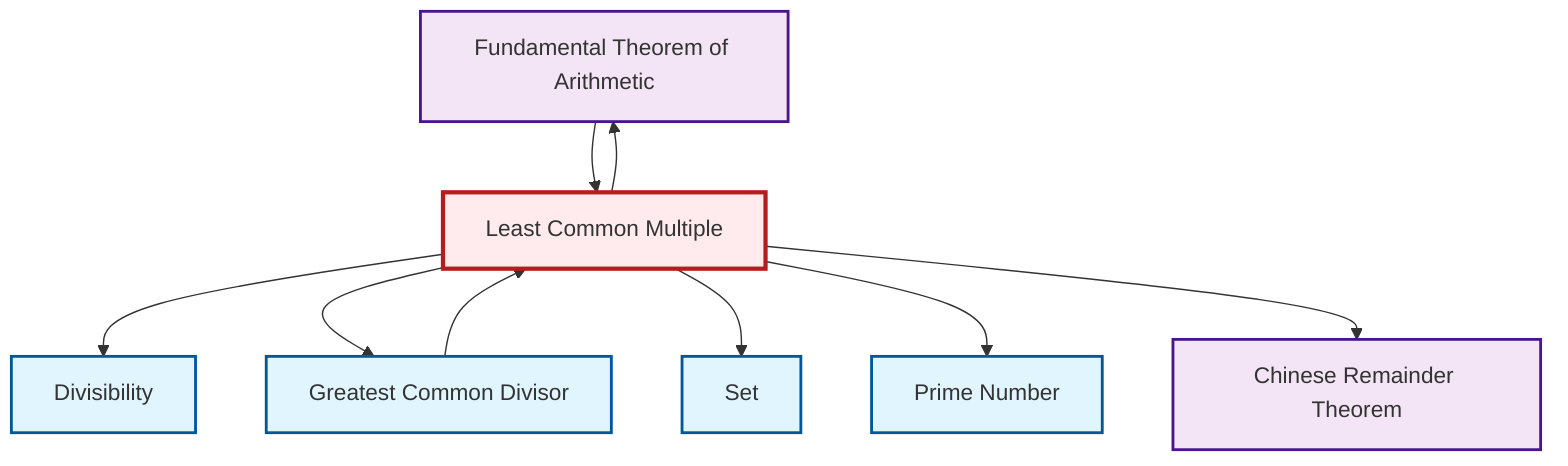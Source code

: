 graph TD
    classDef definition fill:#e1f5fe,stroke:#01579b,stroke-width:2px
    classDef theorem fill:#f3e5f5,stroke:#4a148c,stroke-width:2px
    classDef axiom fill:#fff3e0,stroke:#e65100,stroke-width:2px
    classDef example fill:#e8f5e9,stroke:#1b5e20,stroke-width:2px
    classDef current fill:#ffebee,stroke:#b71c1c,stroke-width:3px
    def-prime["Prime Number"]:::definition
    def-divisibility["Divisibility"]:::definition
    thm-fundamental-arithmetic["Fundamental Theorem of Arithmetic"]:::theorem
    def-set["Set"]:::definition
    thm-chinese-remainder["Chinese Remainder Theorem"]:::theorem
    def-gcd["Greatest Common Divisor"]:::definition
    def-lcm["Least Common Multiple"]:::definition
    def-lcm --> def-divisibility
    def-lcm --> def-gcd
    def-lcm --> thm-fundamental-arithmetic
    thm-fundamental-arithmetic --> def-lcm
    def-gcd --> def-lcm
    def-lcm --> def-set
    def-lcm --> def-prime
    def-lcm --> thm-chinese-remainder
    class def-lcm current